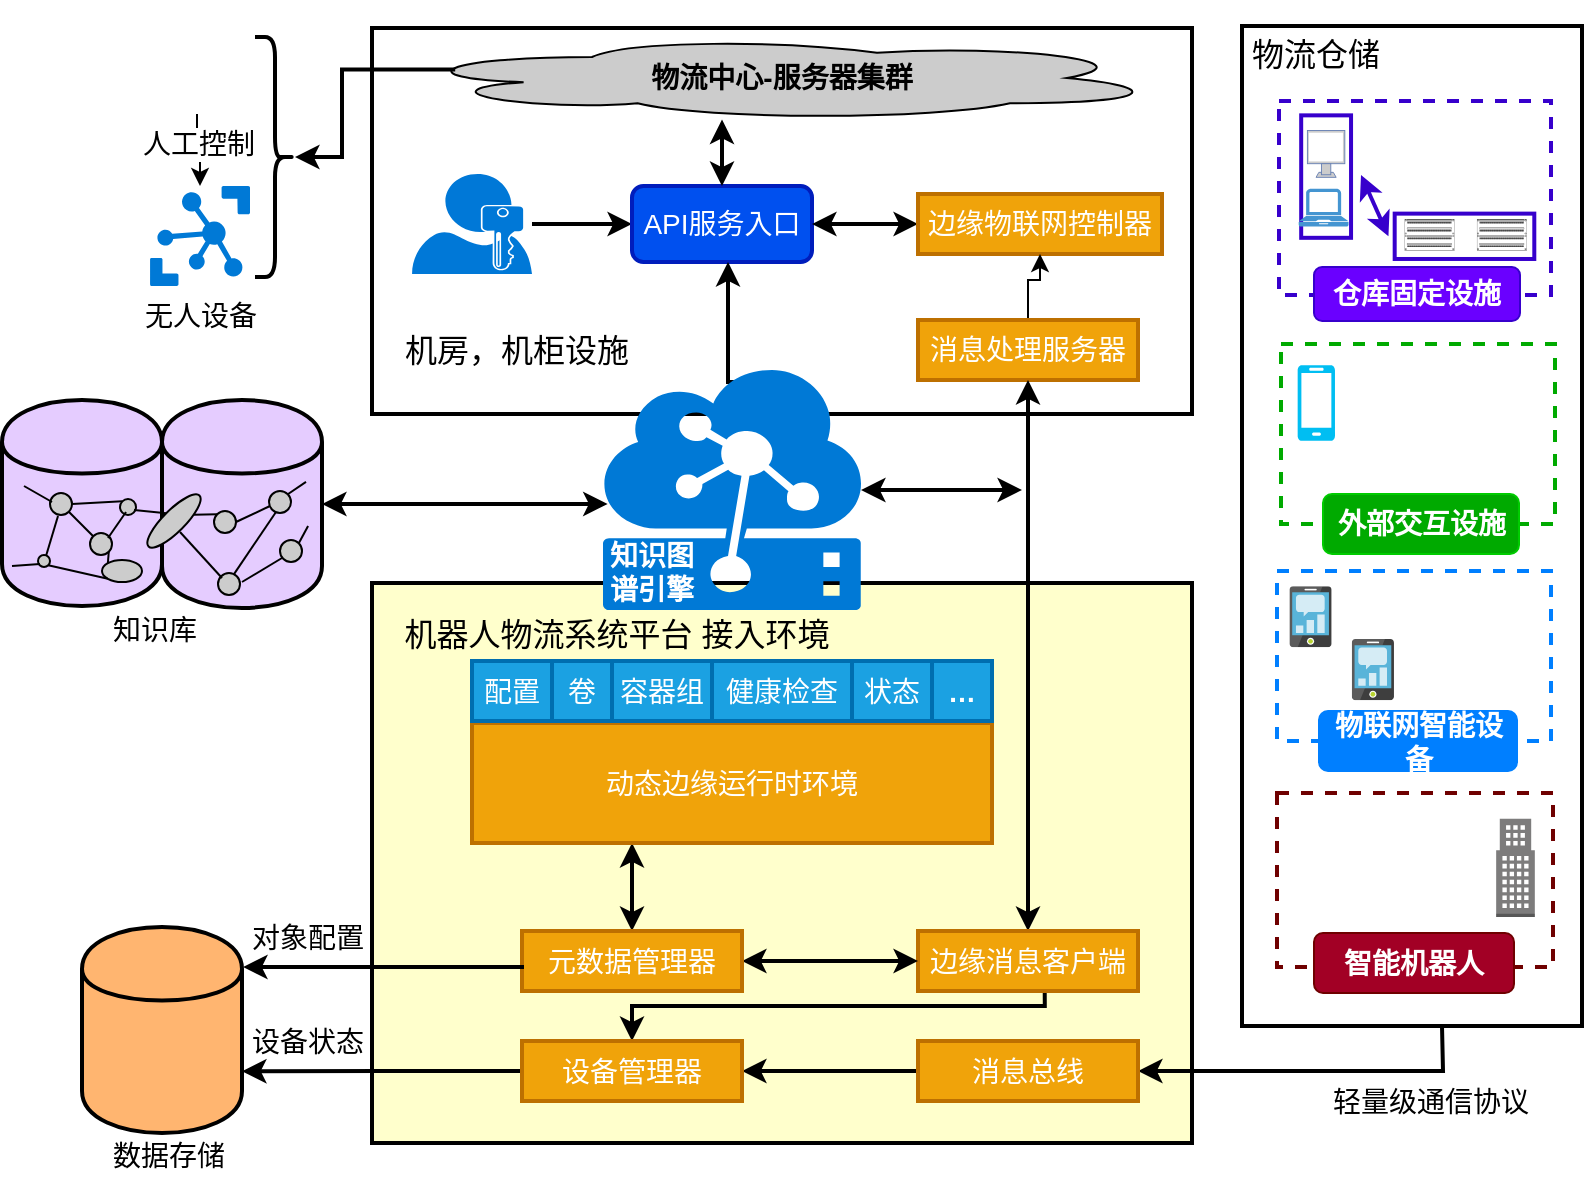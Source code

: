 <mxfile version="12.8.1" type="github" pages="2">
  <diagram id="Lx7UjUvaqmN4qIO5GQPM" name="第 1 页">
    <mxGraphModel dx="1835" dy="1662" grid="1" gridSize="10" guides="1" tooltips="1" connect="1" arrows="1" fold="1" page="1" pageScale="1" pageWidth="827" pageHeight="1169" math="0" shadow="0">
      <root>
        <mxCell id="0" />
        <mxCell id="1" parent="0" />
        <mxCell id="ZrPnzG4gwPI1K-78CBUd-1" value="" style="rounded=0;whiteSpace=wrap;html=1;strokeColor=#000000;strokeWidth=2;" parent="1" vertex="1">
          <mxGeometry x="590" y="-60" width="170" height="500" as="geometry" />
        </mxCell>
        <mxCell id="ZrPnzG4gwPI1K-78CBUd-2" value="" style="rounded=0;whiteSpace=wrap;html=1;strokeColor=#000000;strokeWidth=2;" parent="1" vertex="1">
          <mxGeometry x="155" y="-59" width="410" height="193" as="geometry" />
        </mxCell>
        <mxCell id="ZrPnzG4gwPI1K-78CBUd-3" value="&lt;font style=&quot;font-size: 16px&quot;&gt;机房，机柜设施&lt;/font&gt;" style="rounded=0;whiteSpace=wrap;html=1;fillColor=none;strokeColor=none;" parent="1" vertex="1">
          <mxGeometry x="170" y="82" width="115" height="40" as="geometry" />
        </mxCell>
        <mxCell id="ZrPnzG4gwPI1K-78CBUd-4" style="edgeStyle=orthogonalEdgeStyle;rounded=0;orthogonalLoop=1;jettySize=auto;html=1;entryX=0;entryY=0.5;entryDx=0;entryDy=0;startArrow=none;startFill=0;strokeWidth=2;" parent="1" source="ZrPnzG4gwPI1K-78CBUd-5" target="ZrPnzG4gwPI1K-78CBUd-6" edge="1">
          <mxGeometry relative="1" as="geometry" />
        </mxCell>
        <mxCell id="ZrPnzG4gwPI1K-78CBUd-5" value="" style="shadow=0;dashed=0;html=1;strokeColor=none;labelPosition=center;verticalLabelPosition=bottom;verticalAlign=top;align=center;shape=mxgraph.mscae.enterprise.user_permissions;fillColor=#0078D7;" parent="1" vertex="1">
          <mxGeometry x="175" y="14" width="60" height="50" as="geometry" />
        </mxCell>
        <mxCell id="ZrPnzG4gwPI1K-78CBUd-6" value="&lt;font style=&quot;font-size: 14px&quot;&gt;API服务入口&lt;/font&gt;" style="rounded=1;whiteSpace=wrap;html=1;strokeColor=#001DBC;fillColor=#0050ef;strokeWidth=2;fontColor=#ffffff;" parent="1" vertex="1">
          <mxGeometry x="285" y="20" width="90" height="38" as="geometry" />
        </mxCell>
        <mxCell id="ZrPnzG4gwPI1K-78CBUd-7" style="edgeStyle=orthogonalEdgeStyle;rounded=0;orthogonalLoop=1;jettySize=auto;html=1;entryX=1;entryY=0.5;entryDx=0;entryDy=0;startArrow=classic;startFill=1;strokeWidth=2;" parent="1" source="ZrPnzG4gwPI1K-78CBUd-8" target="ZrPnzG4gwPI1K-78CBUd-6" edge="1">
          <mxGeometry relative="1" as="geometry" />
        </mxCell>
        <mxCell id="ZrPnzG4gwPI1K-78CBUd-8" value="&lt;font style=&quot;font-size: 14px&quot;&gt;边缘物联网控制器&lt;/font&gt;" style="rounded=0;whiteSpace=wrap;html=1;strokeColor=#BD7000;strokeWidth=2;fillColor=#f0a30a;fontColor=#ffffff;" parent="1" vertex="1">
          <mxGeometry x="428" y="24" width="122" height="30" as="geometry" />
        </mxCell>
        <mxCell id="O9YKRlJjM2CuxDKWmABN-1" style="edgeStyle=orthogonalEdgeStyle;rounded=0;orthogonalLoop=1;jettySize=auto;html=1;" edge="1" parent="1" source="ZrPnzG4gwPI1K-78CBUd-10" target="ZrPnzG4gwPI1K-78CBUd-8">
          <mxGeometry relative="1" as="geometry" />
        </mxCell>
        <mxCell id="ZrPnzG4gwPI1K-78CBUd-10" value="&lt;font style=&quot;font-size: 14px&quot;&gt;消息处理服务器&lt;/font&gt;" style="rounded=0;whiteSpace=wrap;html=1;strokeColor=#BD7000;strokeWidth=2;fillColor=#f0a30a;fontColor=#ffffff;" parent="1" vertex="1">
          <mxGeometry x="428" y="87" width="110" height="30" as="geometry" />
        </mxCell>
        <mxCell id="ZrPnzG4gwPI1K-78CBUd-11" value="" style="rounded=0;whiteSpace=wrap;html=1;strokeColor=#000000;strokeWidth=2;fillColor=#FFFFCC;" parent="1" vertex="1">
          <mxGeometry x="155" y="218.5" width="410" height="280" as="geometry" />
        </mxCell>
        <mxCell id="ZrPnzG4gwPI1K-78CBUd-12" value="&lt;font style=&quot;font-size: 16px&quot;&gt;机器人物流系统平台 接入环境&lt;/font&gt;" style="rounded=0;whiteSpace=wrap;html=1;fillColor=none;strokeColor=none;" parent="1" vertex="1">
          <mxGeometry x="155" y="224.5" width="245" height="38" as="geometry" />
        </mxCell>
        <mxCell id="ZrPnzG4gwPI1K-78CBUd-13" style="edgeStyle=orthogonalEdgeStyle;rounded=0;orthogonalLoop=1;jettySize=auto;html=1;entryX=0.5;entryY=0;entryDx=0;entryDy=0;startArrow=classic;startFill=1;strokeWidth=2;" parent="1" source="ZrPnzG4gwPI1K-78CBUd-15" target="ZrPnzG4gwPI1K-78CBUd-26" edge="1">
          <mxGeometry relative="1" as="geometry">
            <Array as="points">
              <mxPoint x="285" y="360" />
              <mxPoint x="285" y="360" />
            </Array>
          </mxGeometry>
        </mxCell>
        <mxCell id="ZrPnzG4gwPI1K-78CBUd-15" value="&lt;font style=&quot;font-size: 14px&quot;&gt;动态边缘运行时环境&lt;/font&gt;" style="rounded=0;whiteSpace=wrap;html=1;strokeColor=#BD7000;strokeWidth=2;fillColor=#f0a30a;fontColor=#ffffff;" parent="1" vertex="1">
          <mxGeometry x="205" y="288.5" width="260" height="60" as="geometry" />
        </mxCell>
        <mxCell id="ZrPnzG4gwPI1K-78CBUd-16" value="&lt;span style=&quot;font-size: 14px&quot;&gt;配置&lt;/span&gt;" style="rounded=0;whiteSpace=wrap;html=1;strokeColor=#006EAF;strokeWidth=2;fillColor=#1ba1e2;fontColor=#ffffff;" parent="1" vertex="1">
          <mxGeometry x="205" y="257.5" width="40" height="30" as="geometry" />
        </mxCell>
        <mxCell id="ZrPnzG4gwPI1K-78CBUd-17" value="&lt;span style=&quot;font-size: 14px&quot;&gt;卷&lt;/span&gt;" style="rounded=0;whiteSpace=wrap;html=1;strokeColor=#006EAF;strokeWidth=2;fillColor=#1ba1e2;fontColor=#ffffff;" parent="1" vertex="1">
          <mxGeometry x="245" y="257.5" width="30" height="30" as="geometry" />
        </mxCell>
        <mxCell id="ZrPnzG4gwPI1K-78CBUd-18" value="&lt;span style=&quot;font-size: 14px&quot;&gt;容器组&lt;/span&gt;" style="rounded=0;whiteSpace=wrap;html=1;strokeColor=#006EAF;strokeWidth=2;fillColor=#1ba1e2;fontColor=#ffffff;" parent="1" vertex="1">
          <mxGeometry x="275" y="257.5" width="50" height="30" as="geometry" />
        </mxCell>
        <mxCell id="ZrPnzG4gwPI1K-78CBUd-19" value="&lt;span style=&quot;font-size: 14px&quot;&gt;健康检查&lt;/span&gt;" style="rounded=0;whiteSpace=wrap;html=1;strokeColor=#006EAF;strokeWidth=2;fillColor=#1ba1e2;fontColor=#ffffff;" parent="1" vertex="1">
          <mxGeometry x="325" y="257.5" width="70" height="30" as="geometry" />
        </mxCell>
        <mxCell id="ZrPnzG4gwPI1K-78CBUd-20" value="&lt;span style=&quot;font-size: 14px&quot;&gt;状态&lt;/span&gt;" style="rounded=0;whiteSpace=wrap;html=1;strokeColor=#006EAF;strokeWidth=2;fillColor=#1ba1e2;fontColor=#ffffff;" parent="1" vertex="1">
          <mxGeometry x="395" y="257.5" width="40" height="30" as="geometry" />
        </mxCell>
        <mxCell id="ZrPnzG4gwPI1K-78CBUd-21" value="&lt;span style=&quot;font-size: 14px&quot;&gt;&lt;b&gt;…&lt;/b&gt;&lt;/span&gt;" style="rounded=0;whiteSpace=wrap;html=1;strokeColor=#006EAF;strokeWidth=2;fillColor=#1ba1e2;fontColor=#ffffff;" parent="1" vertex="1">
          <mxGeometry x="435" y="257.5" width="30" height="30" as="geometry" />
        </mxCell>
        <mxCell id="ZrPnzG4gwPI1K-78CBUd-22" style="edgeStyle=orthogonalEdgeStyle;rounded=0;orthogonalLoop=1;jettySize=auto;html=1;strokeWidth=2;startArrow=classic;startFill=1;" parent="1" source="ZrPnzG4gwPI1K-78CBUd-24" target="ZrPnzG4gwPI1K-78CBUd-10" edge="1">
          <mxGeometry relative="1" as="geometry" />
        </mxCell>
        <mxCell id="ZrPnzG4gwPI1K-78CBUd-23" style="edgeStyle=orthogonalEdgeStyle;rounded=0;orthogonalLoop=1;jettySize=auto;html=1;entryX=0.5;entryY=0;entryDx=0;entryDy=0;startArrow=none;startFill=0;strokeWidth=2;exitX=0.576;exitY=1.017;exitDx=0;exitDy=0;exitPerimeter=0;" parent="1" source="ZrPnzG4gwPI1K-78CBUd-24" target="ZrPnzG4gwPI1K-78CBUd-31" edge="1">
          <mxGeometry relative="1" as="geometry">
            <Array as="points">
              <mxPoint x="491" y="430" />
              <mxPoint x="285" y="430" />
            </Array>
          </mxGeometry>
        </mxCell>
        <mxCell id="ZrPnzG4gwPI1K-78CBUd-24" value="&lt;font style=&quot;font-size: 14px&quot;&gt;边缘消息客户端&lt;/font&gt;" style="rounded=0;whiteSpace=wrap;html=1;strokeColor=#BD7000;strokeWidth=2;fillColor=#f0a30a;fontColor=#ffffff;" parent="1" vertex="1">
          <mxGeometry x="428" y="392.5" width="110" height="30" as="geometry" />
        </mxCell>
        <mxCell id="ZrPnzG4gwPI1K-78CBUd-25" style="edgeStyle=orthogonalEdgeStyle;rounded=0;orthogonalLoop=1;jettySize=auto;html=1;entryX=0;entryY=0.5;entryDx=0;entryDy=0;startArrow=classic;startFill=1;strokeWidth=2;" parent="1" source="ZrPnzG4gwPI1K-78CBUd-26" target="ZrPnzG4gwPI1K-78CBUd-24" edge="1">
          <mxGeometry relative="1" as="geometry" />
        </mxCell>
        <mxCell id="ZrPnzG4gwPI1K-78CBUd-26" value="&lt;font style=&quot;font-size: 14px&quot;&gt;元数据管理器&lt;/font&gt;" style="rounded=0;whiteSpace=wrap;html=1;strokeColor=#BD7000;strokeWidth=2;fillColor=#f0a30a;fontColor=#ffffff;" parent="1" vertex="1">
          <mxGeometry x="230" y="392.5" width="110" height="30" as="geometry" />
        </mxCell>
        <mxCell id="ZrPnzG4gwPI1K-78CBUd-27" style="edgeStyle=orthogonalEdgeStyle;rounded=0;orthogonalLoop=1;jettySize=auto;html=1;startArrow=none;startFill=0;strokeWidth=2;" parent="1" source="ZrPnzG4gwPI1K-78CBUd-29" target="ZrPnzG4gwPI1K-78CBUd-31" edge="1">
          <mxGeometry relative="1" as="geometry" />
        </mxCell>
        <mxCell id="ZrPnzG4gwPI1K-78CBUd-28" style="edgeStyle=orthogonalEdgeStyle;rounded=0;orthogonalLoop=1;jettySize=auto;html=1;endArrow=none;endFill=0;startArrow=classic;startFill=1;strokeWidth=2;" parent="1" source="ZrPnzG4gwPI1K-78CBUd-29" edge="1">
          <mxGeometry relative="1" as="geometry">
            <mxPoint x="690" y="440" as="targetPoint" />
          </mxGeometry>
        </mxCell>
        <mxCell id="ZrPnzG4gwPI1K-78CBUd-29" value="&lt;font style=&quot;font-size: 14px&quot;&gt;消息总线&lt;/font&gt;" style="rounded=0;whiteSpace=wrap;html=1;strokeColor=#BD7000;strokeWidth=2;fillColor=#f0a30a;fontColor=#ffffff;" parent="1" vertex="1">
          <mxGeometry x="428" y="447.5" width="110" height="30" as="geometry" />
        </mxCell>
        <mxCell id="ZrPnzG4gwPI1K-78CBUd-30" style="edgeStyle=orthogonalEdgeStyle;rounded=0;orthogonalLoop=1;jettySize=auto;html=1;entryX=1;entryY=0.7;entryDx=0;entryDy=0;startArrow=none;startFill=0;strokeWidth=2;" parent="1" source="ZrPnzG4gwPI1K-78CBUd-31" target="ZrPnzG4gwPI1K-78CBUd-108" edge="1">
          <mxGeometry relative="1" as="geometry" />
        </mxCell>
        <mxCell id="ZrPnzG4gwPI1K-78CBUd-31" value="&lt;font style=&quot;font-size: 14px&quot;&gt;设备管理器&lt;/font&gt;" style="rounded=0;whiteSpace=wrap;html=1;strokeColor=#BD7000;strokeWidth=2;fillColor=#f0a30a;fontColor=#ffffff;" parent="1" vertex="1">
          <mxGeometry x="230" y="447.5" width="110" height="30" as="geometry" />
        </mxCell>
        <mxCell id="ZrPnzG4gwPI1K-78CBUd-32" value="" style="group" parent="1" vertex="1" connectable="0">
          <mxGeometry x="607.5" y="323.5" width="153.5" height="140.5" as="geometry" />
        </mxCell>
        <mxCell id="ZrPnzG4gwPI1K-78CBUd-33" value="" style="rounded=0;whiteSpace=wrap;html=1;strokeWidth=2;dashed=1;strokeColor=#6F0000;fillColor=#FFFFFF;fontColor=#ffffff;" parent="ZrPnzG4gwPI1K-78CBUd-32" vertex="1">
          <mxGeometry width="138" height="87" as="geometry" />
        </mxCell>
        <mxCell id="ZrPnzG4gwPI1K-78CBUd-38" value="" style="outlineConnect=0;dashed=0;verticalLabelPosition=bottom;verticalAlign=top;align=center;html=1;shape=mxgraph.aws3.office_building;fillColor=#7D7C7C;gradientColor=none;strokeColor=#CCCC00;strokeWidth=2;" parent="ZrPnzG4gwPI1K-78CBUd-32" vertex="1">
          <mxGeometry x="109.587" y="12.904" width="19.323" height="49.135" as="geometry" />
        </mxCell>
        <mxCell id="ZrPnzG4gwPI1K-78CBUd-39" value="&lt;span style=&quot;font-size: 14px&quot;&gt;&lt;b&gt;智能机器人&lt;/b&gt;&lt;/span&gt;" style="rounded=1;whiteSpace=wrap;html=1;strokeColor=#6F0000;fillColor=#a20025;fontColor=#ffffff;" parent="ZrPnzG4gwPI1K-78CBUd-32" vertex="1">
          <mxGeometry x="18.5" y="70" width="100" height="30" as="geometry" />
        </mxCell>
        <mxCell id="ZrPnzG4gwPI1K-78CBUd-243" value="" style="shape=image;html=1;verticalAlign=top;verticalLabelPosition=bottom;labelBackgroundColor=#ffffff;imageAspect=0;aspect=fixed;image=https://cdn0.iconfinder.com/data/icons/star-wars/512/r2d2-128.png" parent="ZrPnzG4gwPI1K-78CBUd-32" vertex="1">
          <mxGeometry x="8.62" y="10" width="28.54" height="28.54" as="geometry" />
        </mxCell>
        <mxCell id="ZrPnzG4gwPI1K-78CBUd-245" value="" style="shape=image;html=1;verticalAlign=top;verticalLabelPosition=bottom;labelBackgroundColor=#ffffff;imageAspect=0;aspect=fixed;image=https://cdn0.iconfinder.com/data/icons/free-e-commerce-linear/1024/atm-machine-128.png" parent="ZrPnzG4gwPI1K-78CBUd-32" vertex="1">
          <mxGeometry x="12.89" y="42.04" width="20" height="20" as="geometry" />
        </mxCell>
        <mxCell id="ZrPnzG4gwPI1K-78CBUd-246" value="" style="shape=image;html=1;verticalAlign=top;verticalLabelPosition=bottom;labelBackgroundColor=#ffffff;imageAspect=0;aspect=fixed;image=https://cdn0.iconfinder.com/data/icons/star-wars/512/r2d2-128.png" parent="ZrPnzG4gwPI1K-78CBUd-32" vertex="1">
          <mxGeometry x="42.5" y="10" width="28.54" height="28.54" as="geometry" />
        </mxCell>
        <mxCell id="ZrPnzG4gwPI1K-78CBUd-247" value="" style="shape=image;html=1;verticalAlign=top;verticalLabelPosition=bottom;labelBackgroundColor=#ffffff;imageAspect=0;aspect=fixed;image=https://cdn0.iconfinder.com/data/icons/star-wars/512/r2d2-128.png" parent="ZrPnzG4gwPI1K-78CBUd-32" vertex="1">
          <mxGeometry x="78.05" y="10" width="28.54" height="28.54" as="geometry" />
        </mxCell>
        <mxCell id="ZrPnzG4gwPI1K-78CBUd-248" value="" style="shape=image;html=1;verticalAlign=top;verticalLabelPosition=bottom;labelBackgroundColor=#ffffff;imageAspect=0;aspect=fixed;image=https://cdn0.iconfinder.com/data/icons/free-e-commerce-linear/1024/atm-machine-128.png" parent="ZrPnzG4gwPI1K-78CBUd-32" vertex="1">
          <mxGeometry x="46.77" y="42.04" width="20" height="20" as="geometry" />
        </mxCell>
        <mxCell id="ZrPnzG4gwPI1K-78CBUd-249" value="" style="shape=image;html=1;verticalAlign=top;verticalLabelPosition=bottom;labelBackgroundColor=#ffffff;imageAspect=0;aspect=fixed;image=https://cdn0.iconfinder.com/data/icons/free-e-commerce-linear/1024/atm-machine-128.png" parent="ZrPnzG4gwPI1K-78CBUd-32" vertex="1">
          <mxGeometry x="82.32" y="42.04" width="20" height="20" as="geometry" />
        </mxCell>
        <mxCell id="ZrPnzG4gwPI1K-78CBUd-40" value="" style="group" parent="1" vertex="1" connectable="0">
          <mxGeometry x="609.5" y="99" width="137" height="105" as="geometry" />
        </mxCell>
        <mxCell id="ZrPnzG4gwPI1K-78CBUd-41" value="" style="rounded=0;whiteSpace=wrap;html=1;strokeWidth=2;dashed=1;strokeColor=#00AA00;" parent="ZrPnzG4gwPI1K-78CBUd-40" vertex="1">
          <mxGeometry width="137" height="90" as="geometry" />
        </mxCell>
        <mxCell id="ZrPnzG4gwPI1K-78CBUd-42" value="" style="shape=image;html=1;verticalAlign=top;verticalLabelPosition=bottom;labelBackgroundColor=#ffffff;imageAspect=0;aspect=fixed;image=https://cdn3.iconfinder.com/data/icons/security-flat-2-1/512/home__house__key_-128.png;dashed=1;strokeColor=#00AA00;strokeWidth=2;fillColor=#00AA00;" parent="ZrPnzG4gwPI1K-78CBUd-40" vertex="1">
          <mxGeometry x="75.915" y="25.325" width="23.229" height="23.229" as="geometry" />
        </mxCell>
        <mxCell id="ZrPnzG4gwPI1K-78CBUd-43" value="" style="shape=image;html=1;verticalAlign=top;verticalLabelPosition=bottom;labelBackgroundColor=#ffffff;imageAspect=0;aspect=fixed;image=https://cdn3.iconfinder.com/data/icons/security-flat-2-1/512/home__house__key_-128.png;dashed=1;strokeColor=#00AA00;strokeWidth=2;fillColor=#00AA00;" parent="ZrPnzG4gwPI1K-78CBUd-40" vertex="1">
          <mxGeometry x="106.457" y="7.939" width="23.229" height="23.229" as="geometry" />
        </mxCell>
        <mxCell id="ZrPnzG4gwPI1K-78CBUd-44" value="" style="shape=image;html=1;verticalAlign=top;verticalLabelPosition=bottom;labelBackgroundColor=#ffffff;imageAspect=0;aspect=fixed;image=https://cdn3.iconfinder.com/data/icons/security-flat-2-1/512/home__house__key_-128.png;dashed=1;strokeColor=#00AA00;strokeWidth=2;fillColor=#00AA00;" parent="ZrPnzG4gwPI1K-78CBUd-40" vertex="1">
          <mxGeometry x="106.457" y="45.357" width="23.229" height="23.229" as="geometry" />
        </mxCell>
        <mxCell id="ZrPnzG4gwPI1K-78CBUd-45" value="" style="shape=image;html=1;verticalAlign=top;verticalLabelPosition=bottom;labelBackgroundColor=#ffffff;imageAspect=0;aspect=fixed;image=https://cdn0.iconfinder.com/data/icons/internet-line/512/Internet_Line-18-128.png;dashed=1;strokeColor=#007FFF;strokeWidth=2;fillColor=#007FFF;" parent="ZrPnzG4gwPI1K-78CBUd-40" vertex="1">
          <mxGeometry x="42.256" y="3.782" width="33.01" height="33.01" as="geometry" />
        </mxCell>
        <mxCell id="ZrPnzG4gwPI1K-78CBUd-46" value="" style="verticalLabelPosition=bottom;html=1;verticalAlign=top;align=center;strokeColor=none;fillColor=#00BEF2;shape=mxgraph.azure.mobile;dashed=1;" parent="ZrPnzG4gwPI1K-78CBUd-40" vertex="1">
          <mxGeometry x="8.285" y="10.585" width="18.7" height="37.796" as="geometry" />
        </mxCell>
        <mxCell id="ZrPnzG4gwPI1K-78CBUd-47" value="" style="shape=image;html=1;verticalAlign=top;verticalLabelPosition=bottom;labelBackgroundColor=#ffffff;imageAspect=0;aspect=fixed;image=https://cdn1.iconfinder.com/data/icons/amenities-outline-ii/48/_computer-128.png;dashed=1;strokeColor=#00AA00;strokeWidth=2;fillColor=#00AA00;" parent="ZrPnzG4gwPI1K-78CBUd-40" vertex="1">
          <mxGeometry x="36.957" y="44.601" width="28.731" height="28.731" as="geometry" />
        </mxCell>
        <mxCell id="ZrPnzG4gwPI1K-78CBUd-48" value="&lt;font style=&quot;font-size: 14px&quot; color=&quot;#ffffff&quot;&gt;&lt;b&gt;外部交互设施&lt;/b&gt;&lt;/font&gt;" style="rounded=1;whiteSpace=wrap;html=1;strokeColor=#00CC00;fillColor=#00AA00;" parent="ZrPnzG4gwPI1K-78CBUd-40" vertex="1">
          <mxGeometry x="21" y="75" width="98" height="30" as="geometry" />
        </mxCell>
        <mxCell id="ZrPnzG4gwPI1K-78CBUd-49" value="" style="group" parent="1" vertex="1" connectable="0">
          <mxGeometry x="607.5" y="212.5" width="137.953" height="100" as="geometry" />
        </mxCell>
        <mxCell id="ZrPnzG4gwPI1K-78CBUd-50" value="" style="rounded=0;whiteSpace=wrap;html=1;strokeWidth=2;dashed=1;strokeColor=#007FFF;" parent="ZrPnzG4gwPI1K-78CBUd-49" vertex="1">
          <mxGeometry width="137" height="85" as="geometry" />
        </mxCell>
        <mxCell id="ZrPnzG4gwPI1K-78CBUd-51" value="" style="aspect=fixed;html=1;perimeter=none;align=center;shadow=0;dashed=0;image;fontSize=12;image=img/lib/mscae/Mobile_Engagement.svg;" parent="ZrPnzG4gwPI1K-78CBUd-49" vertex="1">
          <mxGeometry x="37.399" y="34.02" width="21.089" height="30.564" as="geometry" />
        </mxCell>
        <mxCell id="ZrPnzG4gwPI1K-78CBUd-52" value="" style="aspect=fixed;html=1;perimeter=none;align=center;shadow=0;dashed=0;image;fontSize=12;image=img/lib/mscae/Mobile_Engagement.svg;" parent="ZrPnzG4gwPI1K-78CBUd-49" vertex="1">
          <mxGeometry x="6.233" y="7.563" width="21.089" height="30.564" as="geometry" />
        </mxCell>
        <mxCell id="ZrPnzG4gwPI1K-78CBUd-53" value="" style="shape=image;html=1;verticalAlign=top;verticalLabelPosition=bottom;labelBackgroundColor=#ffffff;imageAspect=0;aspect=fixed;image=https://cdn0.iconfinder.com/data/icons/internet-line/512/Internet_Line-18-128.png;dashed=1;strokeColor=#007FFF;strokeWidth=2;fillColor=#007FFF;" parent="ZrPnzG4gwPI1K-78CBUd-49" vertex="1">
          <mxGeometry x="59.215" y="6.051" width="33.01" height="33.01" as="geometry" />
        </mxCell>
        <mxCell id="ZrPnzG4gwPI1K-78CBUd-54" value="" style="shape=image;html=1;verticalAlign=top;verticalLabelPosition=bottom;labelBackgroundColor=#ffffff;imageAspect=0;aspect=fixed;image=https://cdn4.iconfinder.com/data/icons/business-finance-vol-12-2/512/17-128.png;dashed=1;strokeColor=#007FFF;strokeWidth=2;fillColor=#007FFF;" parent="ZrPnzG4gwPI1K-78CBUd-49" vertex="1">
          <mxGeometry x="84.771" y="7.563" width="53.182" height="53.182" as="geometry" />
        </mxCell>
        <mxCell id="ZrPnzG4gwPI1K-78CBUd-55" value="" style="shape=image;html=1;verticalAlign=top;verticalLabelPosition=bottom;labelBackgroundColor=#ffffff;imageAspect=0;aspect=fixed;image=https://cdn0.iconfinder.com/data/icons/social-media-2183/512/social__media__social_media__wifi_-128.png;dashed=1;strokeColor=#007FFF;strokeWidth=2;fillColor=#007FFF;rotation=45;" parent="ZrPnzG4gwPI1K-78CBUd-49" vertex="1">
          <mxGeometry x="59.215" y="39.847" width="14.06" height="14.06" as="geometry" />
        </mxCell>
        <mxCell id="ZrPnzG4gwPI1K-78CBUd-56" value="" style="shape=image;html=1;verticalAlign=top;verticalLabelPosition=bottom;labelBackgroundColor=#ffffff;imageAspect=0;aspect=fixed;image=https://cdn0.iconfinder.com/data/icons/social-media-2183/512/social__media__social_media__wifi_-128.png;dashed=1;strokeColor=#007FFF;strokeWidth=2;fillColor=#007FFF;rotation=45;imageBackground=none;" parent="ZrPnzG4gwPI1K-78CBUd-49" vertex="1">
          <mxGeometry x="28.984" y="8.366" width="14.06" height="14.06" as="geometry" />
        </mxCell>
        <mxCell id="ZrPnzG4gwPI1K-78CBUd-57" value="&lt;font color=&quot;#ffffff&quot;&gt;&lt;span style=&quot;font-size: 14px&quot;&gt;&lt;b&gt;物联网智能设备&lt;/b&gt;&lt;/span&gt;&lt;/font&gt;" style="rounded=1;whiteSpace=wrap;html=1;strokeColor=#007FFF;fillColor=#007FFF;" parent="ZrPnzG4gwPI1K-78CBUd-49" vertex="1">
          <mxGeometry x="21" y="70" width="99" height="30" as="geometry" />
        </mxCell>
        <mxCell id="ZrPnzG4gwPI1K-78CBUd-58" value="" style="group" parent="1" vertex="1" connectable="0">
          <mxGeometry x="608.5" y="-22.5" width="136" height="110" as="geometry" />
        </mxCell>
        <mxCell id="ZrPnzG4gwPI1K-78CBUd-59" value="" style="rounded=0;whiteSpace=wrap;html=1;strokeWidth=2;dashed=1;strokeColor=#3700CC;fillColor=#FFFFFF;fontColor=#ffffff;" parent="ZrPnzG4gwPI1K-78CBUd-58" vertex="1">
          <mxGeometry width="136" height="97" as="geometry" />
        </mxCell>
        <mxCell id="ZrPnzG4gwPI1K-78CBUd-60" value="" style="shape=image;html=1;verticalAlign=top;verticalLabelPosition=bottom;labelBackgroundColor=#ffffff;imageAspect=0;aspect=fixed;image=https://cdn2.iconfinder.com/data/icons/maki/100/commerical-building-128.png;dashed=1;strokeColor=#CCCC00;strokeWidth=2;fillColor=#FFFFFF;" parent="ZrPnzG4gwPI1K-78CBUd-58" vertex="1">
          <mxGeometry x="50.047" y="4" width="48.292" height="48.292" as="geometry" />
        </mxCell>
        <mxCell id="ZrPnzG4gwPI1K-78CBUd-61" value="" style="shape=image;html=1;verticalAlign=top;verticalLabelPosition=bottom;labelBackgroundColor=#ffffff;imageAspect=0;aspect=fixed;image=https://cdn2.iconfinder.com/data/icons/maki/100/commerical-building-128.png;dashed=1;strokeColor=#CCCC00;strokeWidth=2;fillColor=#FFFFFF;" parent="ZrPnzG4gwPI1K-78CBUd-58" vertex="1">
          <mxGeometry x="86.511" y="4" width="48.292" height="48.292" as="geometry" />
        </mxCell>
        <mxCell id="ZrPnzG4gwPI1K-78CBUd-62" value="" style="rounded=0;whiteSpace=wrap;html=1;strokeWidth=2;strokeColor=#3700CC;fillColor=#FFFFFF;fontColor=#ffffff;" parent="ZrPnzG4gwPI1K-78CBUd-58" vertex="1">
          <mxGeometry x="57.839" y="56.316" width="69.812" height="22.677" as="geometry" />
        </mxCell>
        <mxCell id="ZrPnzG4gwPI1K-78CBUd-63" value="" style="rounded=0;whiteSpace=wrap;html=1;strokeWidth=2;strokeColor=#3700CC;fillColor=#FFFFFF;fontColor=#ffffff;" parent="ZrPnzG4gwPI1K-78CBUd-58" vertex="1">
          <mxGeometry x="11.09" y="7.181" width="24.933" height="61.229" as="geometry" />
        </mxCell>
        <mxCell id="ZrPnzG4gwPI1K-78CBUd-64" value="" style="strokeColor=#666666;html=1;labelPosition=right;align=left;spacingLeft=15;shadow=0;dashed=0;fillColor=#ffffff;outlineConnect=0;shape=mxgraph.rack.general.cat5e_rack_mount_patch_panel_96_ports;" parent="ZrPnzG4gwPI1K-78CBUd-58" vertex="1">
          <mxGeometry x="62.825" y="58.961" width="24.933" height="15.874" as="geometry" />
        </mxCell>
        <mxCell id="ZrPnzG4gwPI1K-78CBUd-65" value="" style="strokeColor=#666666;html=1;labelPosition=right;align=left;spacingLeft=15;shadow=0;dashed=0;fillColor=#ffffff;outlineConnect=0;shape=mxgraph.rack.general.cat5e_rack_mount_patch_panel_96_ports;" parent="ZrPnzG4gwPI1K-78CBUd-58" vertex="1">
          <mxGeometry x="98.978" y="58.961" width="24.933" height="15.874" as="geometry" />
        </mxCell>
        <mxCell id="ZrPnzG4gwPI1K-78CBUd-66" value="" style="fontColor=#0066CC;verticalAlign=top;verticalLabelPosition=bottom;labelPosition=center;align=center;html=1;outlineConnect=0;fillColor=#CCCCCC;strokeColor=#6881B3;gradientColor=none;gradientDirection=north;strokeWidth=2;shape=mxgraph.networks.monitor;" parent="ZrPnzG4gwPI1K-78CBUd-58" vertex="1">
          <mxGeometry x="14.206" y="14.74" width="18.7" height="23.433" as="geometry" />
        </mxCell>
        <mxCell id="ZrPnzG4gwPI1K-78CBUd-67" value="" style="shadow=0;dashed=0;html=1;strokeColor=none;fillColor=#4495D1;labelPosition=center;verticalLabelPosition=bottom;verticalAlign=top;align=center;outlineConnect=0;shape=mxgraph.veeam.laptop;" parent="ZrPnzG4gwPI1K-78CBUd-58" vertex="1">
          <mxGeometry x="9.843" y="43.843" width="24.933" height="18.898" as="geometry" />
        </mxCell>
        <mxCell id="ZrPnzG4gwPI1K-78CBUd-68" value="" style="endArrow=classic;startArrow=classic;html=1;exitX=0.303;exitY=0.343;exitDx=0;exitDy=0;exitPerimeter=0;strokeWidth=2;fillColor=#6a00ff;strokeColor=#3700CC;" parent="ZrPnzG4gwPI1K-78CBUd-58" edge="1">
          <mxGeometry width="50" height="50" relative="1" as="geometry">
            <mxPoint x="41" y="37" as="sourcePoint" />
            <mxPoint x="54.722" y="67.654" as="targetPoint" />
          </mxGeometry>
        </mxCell>
        <mxCell id="ZrPnzG4gwPI1K-78CBUd-69" value="&lt;font style=&quot;font-size: 14px&quot;&gt;&lt;b&gt;仓库固定设施&lt;/b&gt;&lt;/font&gt;" style="rounded=1;whiteSpace=wrap;html=1;strokeColor=#3700CC;fillColor=#6a00ff;fontColor=#ffffff;" parent="ZrPnzG4gwPI1K-78CBUd-58" vertex="1">
          <mxGeometry x="17.5" y="83" width="103" height="27" as="geometry" />
        </mxCell>
        <mxCell id="ZrPnzG4gwPI1K-78CBUd-70" value="&lt;span style=&quot;font-size: 16px&quot;&gt;物流仓储&lt;/span&gt;" style="rounded=0;whiteSpace=wrap;html=1;fillColor=none;strokeColor=none;" parent="1" vertex="1">
          <mxGeometry x="586.5" y="-65.5" width="80" height="38" as="geometry" />
        </mxCell>
        <mxCell id="ZrPnzG4gwPI1K-78CBUd-71" value="&lt;font style=&quot;font-size: 14px&quot;&gt;轻量级通信协议&lt;/font&gt;" style="rounded=0;whiteSpace=wrap;html=1;fillColor=none;strokeColor=none;" parent="1" vertex="1">
          <mxGeometry x="633" y="459" width="103" height="38" as="geometry" />
        </mxCell>
        <mxCell id="ZrPnzG4gwPI1K-78CBUd-72" style="edgeStyle=orthogonalEdgeStyle;rounded=0;orthogonalLoop=1;jettySize=auto;html=1;startArrow=classic;startFill=1;strokeWidth=2;" parent="1" source="ZrPnzG4gwPI1K-78CBUd-74" edge="1">
          <mxGeometry relative="1" as="geometry">
            <mxPoint x="480" y="172" as="targetPoint" />
          </mxGeometry>
        </mxCell>
        <mxCell id="ZrPnzG4gwPI1K-78CBUd-73" style="edgeStyle=orthogonalEdgeStyle;rounded=0;orthogonalLoop=1;jettySize=auto;html=1;exitX=0.5;exitY=0.05;exitDx=0;exitDy=0;exitPerimeter=0;entryX=0.5;entryY=1;entryDx=0;entryDy=0;startArrow=none;startFill=0;strokeWidth=2;" parent="1" edge="1">
          <mxGeometry relative="1" as="geometry">
            <mxPoint x="340" y="118" as="sourcePoint" />
            <mxPoint x="333" y="58" as="targetPoint" />
            <Array as="points">
              <mxPoint x="333" y="118" />
            </Array>
          </mxGeometry>
        </mxCell>
        <mxCell id="ZrPnzG4gwPI1K-78CBUd-74" value="" style="shadow=0;dashed=0;html=1;strokeColor=none;labelPosition=center;verticalLabelPosition=bottom;verticalAlign=top;align=center;shape=mxgraph.mscae.cloud.iot_edge;fillColor=#0079D6;" parent="1" vertex="1">
          <mxGeometry x="270.5" y="112" width="129" height="120" as="geometry" />
        </mxCell>
        <mxCell id="ZrPnzG4gwPI1K-78CBUd-75" value="&lt;font style=&quot;font-size: 14px&quot; color=&quot;#ffffff&quot;&gt;&lt;b&gt;知识图&lt;br&gt;谱引擎&lt;/b&gt;&lt;/font&gt;" style="rounded=0;whiteSpace=wrap;html=1;fillColor=none;strokeColor=none;" parent="1" vertex="1">
          <mxGeometry x="271" y="194" width="48" height="38" as="geometry" />
        </mxCell>
        <mxCell id="ZrPnzG4gwPI1K-78CBUd-76" value="" style="shape=cylinder;whiteSpace=wrap;html=1;boundedLbl=1;backgroundOutline=1;strokeColor=#000000;strokeWidth=2;fillColor=#E5CCFF;" parent="1" vertex="1">
          <mxGeometry x="-30" y="127" width="80" height="103" as="geometry" />
        </mxCell>
        <mxCell id="ZrPnzG4gwPI1K-78CBUd-77" style="edgeStyle=orthogonalEdgeStyle;rounded=0;orthogonalLoop=1;jettySize=auto;html=1;exitX=1;exitY=0.5;exitDx=0;exitDy=0;entryX=0.018;entryY=0.558;entryDx=0;entryDy=0;entryPerimeter=0;startArrow=classic;startFill=1;strokeWidth=2;" parent="1" source="ZrPnzG4gwPI1K-78CBUd-78" target="ZrPnzG4gwPI1K-78CBUd-74" edge="1">
          <mxGeometry relative="1" as="geometry" />
        </mxCell>
        <mxCell id="ZrPnzG4gwPI1K-78CBUd-78" value="" style="shape=cylinder;whiteSpace=wrap;html=1;boundedLbl=1;backgroundOutline=1;strokeColor=#000000;strokeWidth=2;fillColor=#E5CCFF;" parent="1" vertex="1">
          <mxGeometry x="50" y="127" width="80" height="104" as="geometry" />
        </mxCell>
        <mxCell id="ZrPnzG4gwPI1K-78CBUd-79" value="&lt;span style=&quot;font-size: 14px&quot;&gt;知识库&lt;/span&gt;" style="rounded=0;whiteSpace=wrap;html=1;fillColor=none;strokeColor=none;" parent="1" vertex="1">
          <mxGeometry x="1" y="222.5" width="91" height="38" as="geometry" />
        </mxCell>
        <mxCell id="ZrPnzG4gwPI1K-78CBUd-80" value="" style="ellipse;whiteSpace=wrap;html=1;aspect=fixed;strokeColor=#000000;strokeWidth=1;fillColor=#CCCCCC;" parent="1" vertex="1">
          <mxGeometry x="-6" y="173.5" width="11" height="11" as="geometry" />
        </mxCell>
        <mxCell id="ZrPnzG4gwPI1K-78CBUd-81" value="" style="ellipse;whiteSpace=wrap;html=1;aspect=fixed;strokeColor=#000000;strokeWidth=1;fillColor=#CCCCCC;" parent="1" vertex="1">
          <mxGeometry x="-12" y="204.5" width="6" height="6" as="geometry" />
        </mxCell>
        <mxCell id="ZrPnzG4gwPI1K-78CBUd-82" value="" style="ellipse;whiteSpace=wrap;html=1;strokeColor=#000000;strokeWidth=1;fillColor=#CCCCCC;" parent="1" vertex="1">
          <mxGeometry x="20" y="207" width="20" height="11" as="geometry" />
        </mxCell>
        <mxCell id="ZrPnzG4gwPI1K-78CBUd-83" value="" style="ellipse;whiteSpace=wrap;html=1;aspect=fixed;strokeColor=#000000;strokeWidth=1;fillColor=#CCCCCC;" parent="1" vertex="1">
          <mxGeometry x="29" y="176.5" width="8" height="8" as="geometry" />
        </mxCell>
        <mxCell id="ZrPnzG4gwPI1K-78CBUd-84" value="" style="ellipse;whiteSpace=wrap;html=1;strokeColor=#000000;strokeWidth=1;fillColor=#CCCCCC;rotation=-45;" parent="1" vertex="1">
          <mxGeometry x="38" y="182" width="36" height="11" as="geometry" />
        </mxCell>
        <mxCell id="ZrPnzG4gwPI1K-78CBUd-85" value="" style="ellipse;whiteSpace=wrap;html=1;aspect=fixed;strokeColor=#000000;strokeWidth=1;fillColor=#CCCCCC;" parent="1" vertex="1">
          <mxGeometry x="78" y="213.5" width="11" height="11" as="geometry" />
        </mxCell>
        <mxCell id="ZrPnzG4gwPI1K-78CBUd-86" value="" style="ellipse;whiteSpace=wrap;html=1;aspect=fixed;strokeColor=#000000;strokeWidth=1;fillColor=#CCCCCC;" parent="1" vertex="1">
          <mxGeometry x="14" y="193.5" width="11" height="11" as="geometry" />
        </mxCell>
        <mxCell id="ZrPnzG4gwPI1K-78CBUd-87" value="" style="ellipse;whiteSpace=wrap;html=1;aspect=fixed;strokeColor=#000000;strokeWidth=1;fillColor=#CCCCCC;" parent="1" vertex="1">
          <mxGeometry x="109" y="197" width="11" height="11" as="geometry" />
        </mxCell>
        <mxCell id="ZrPnzG4gwPI1K-78CBUd-88" value="" style="ellipse;whiteSpace=wrap;html=1;aspect=fixed;strokeColor=#000000;strokeWidth=1;fillColor=#CCCCCC;" parent="1" vertex="1">
          <mxGeometry x="76" y="182.5" width="11" height="11" as="geometry" />
        </mxCell>
        <mxCell id="ZrPnzG4gwPI1K-78CBUd-89" value="" style="ellipse;whiteSpace=wrap;html=1;aspect=fixed;strokeColor=#000000;strokeWidth=1;fillColor=#CCCCCC;" parent="1" vertex="1">
          <mxGeometry x="103.5" y="172.5" width="11" height="11" as="geometry" />
        </mxCell>
        <mxCell id="ZrPnzG4gwPI1K-78CBUd-90" value="" style="endArrow=none;html=1;strokeWidth=1;entryX=0.333;entryY=0.75;entryDx=0;entryDy=0;entryPerimeter=0;exitX=0.075;exitY=0.806;exitDx=0;exitDy=0;exitPerimeter=0;" parent="1" edge="1">
          <mxGeometry width="50" height="50" relative="1" as="geometry">
            <mxPoint x="-25" y="210" as="sourcePoint" />
            <mxPoint x="-11" y="209" as="targetPoint" />
          </mxGeometry>
        </mxCell>
        <mxCell id="ZrPnzG4gwPI1K-78CBUd-91" value="" style="endArrow=none;html=1;strokeWidth=1;entryX=0;entryY=1;entryDx=0;entryDy=0;exitX=1;exitY=1;exitDx=0;exitDy=0;" parent="1" source="ZrPnzG4gwPI1K-78CBUd-81" target="ZrPnzG4gwPI1K-78CBUd-82" edge="1">
          <mxGeometry width="50" height="50" relative="1" as="geometry">
            <mxPoint x="-14" y="220" as="sourcePoint" />
            <mxPoint y="219" as="targetPoint" />
          </mxGeometry>
        </mxCell>
        <mxCell id="ZrPnzG4gwPI1K-78CBUd-92" value="" style="endArrow=none;html=1;strokeWidth=1;entryX=1;entryY=0.5;entryDx=0;entryDy=0;exitX=0.375;exitY=0.592;exitDx=0;exitDy=0;exitPerimeter=0;" parent="1" edge="1">
          <mxGeometry width="50" height="50" relative="1" as="geometry">
            <mxPoint x="-2" y="185" as="sourcePoint" />
            <mxPoint x="-8" y="205" as="targetPoint" />
          </mxGeometry>
        </mxCell>
        <mxCell id="ZrPnzG4gwPI1K-78CBUd-93" value="" style="endArrow=none;html=1;strokeWidth=1;entryX=0;entryY=0;entryDx=0;entryDy=0;exitX=1;exitY=1;exitDx=0;exitDy=0;" parent="1" source="ZrPnzG4gwPI1K-78CBUd-86" target="ZrPnzG4gwPI1K-78CBUd-82" edge="1">
          <mxGeometry width="50" height="50" relative="1" as="geometry">
            <mxPoint x="8" y="195" as="sourcePoint" />
            <mxPoint x="2" y="215" as="targetPoint" />
          </mxGeometry>
        </mxCell>
        <mxCell id="ZrPnzG4gwPI1K-78CBUd-94" value="" style="endArrow=none;html=1;strokeWidth=1;entryX=1;entryY=0.5;entryDx=0;entryDy=0;exitX=0;exitY=0;exitDx=0;exitDy=0;" parent="1" source="ZrPnzG4gwPI1K-78CBUd-83" target="ZrPnzG4gwPI1K-78CBUd-80" edge="1">
          <mxGeometry width="50" height="50" relative="1" as="geometry">
            <mxPoint x="8" y="195" as="sourcePoint" />
            <mxPoint x="2" y="215" as="targetPoint" />
          </mxGeometry>
        </mxCell>
        <mxCell id="ZrPnzG4gwPI1K-78CBUd-95" value="" style="endArrow=none;html=1;strokeWidth=1;exitX=0.625;exitY=1.188;exitDx=0;exitDy=0;exitPerimeter=0;" parent="1" edge="1">
          <mxGeometry width="50" height="50" relative="1" as="geometry">
            <mxPoint x="32" y="183" as="sourcePoint" />
            <mxPoint x="23" y="196" as="targetPoint" />
          </mxGeometry>
        </mxCell>
        <mxCell id="ZrPnzG4gwPI1K-78CBUd-96" value="" style="endArrow=none;html=1;strokeWidth=1;entryX=1;entryY=1;entryDx=0;entryDy=0;exitX=0;exitY=0;exitDx=0;exitDy=0;" parent="1" source="ZrPnzG4gwPI1K-78CBUd-86" target="ZrPnzG4gwPI1K-78CBUd-80" edge="1">
          <mxGeometry width="50" height="50" relative="1" as="geometry">
            <mxPoint x="40" y="188" as="sourcePoint" />
            <mxPoint x="15" y="189" as="targetPoint" />
          </mxGeometry>
        </mxCell>
        <mxCell id="ZrPnzG4gwPI1K-78CBUd-97" value="" style="endArrow=none;html=1;strokeWidth=1;entryX=0.333;entryY=0.75;entryDx=0;entryDy=0;entryPerimeter=0;" parent="1" edge="1">
          <mxGeometry width="50" height="50" relative="1" as="geometry">
            <mxPoint x="-19" y="170" as="sourcePoint" />
            <mxPoint x="-5" y="178" as="targetPoint" />
          </mxGeometry>
        </mxCell>
        <mxCell id="ZrPnzG4gwPI1K-78CBUd-98" value="" style="endArrow=none;html=1;strokeWidth=1;exitX=0.5;exitY=0;exitDx=0;exitDy=0;" parent="1" source="ZrPnzG4gwPI1K-78CBUd-84" edge="1">
          <mxGeometry width="50" height="50" relative="1" as="geometry">
            <mxPoint x="40" y="188" as="sourcePoint" />
            <mxPoint x="36" y="182" as="targetPoint" />
          </mxGeometry>
        </mxCell>
        <mxCell id="ZrPnzG4gwPI1K-78CBUd-99" value="" style="endArrow=none;html=1;strokeWidth=1;entryX=0.125;entryY=0.644;entryDx=0;entryDy=0;entryPerimeter=0;" parent="1" edge="1">
          <mxGeometry width="50" height="50" relative="1" as="geometry">
            <mxPoint x="80" y="216" as="sourcePoint" />
            <mxPoint x="59" y="193" as="targetPoint" />
          </mxGeometry>
        </mxCell>
        <mxCell id="ZrPnzG4gwPI1K-78CBUd-100" value="" style="endArrow=none;html=1;strokeWidth=1;exitX=0.738;exitY=0.769;exitDx=0;exitDy=0;exitPerimeter=0;entryX=0.967;entryY=-0.092;entryDx=0;entryDy=0;entryPerimeter=0;" parent="1" edge="1">
          <mxGeometry width="50" height="50" relative="1" as="geometry">
            <mxPoint x="110" y="206" as="sourcePoint" />
            <mxPoint x="90" y="218" as="targetPoint" />
          </mxGeometry>
        </mxCell>
        <mxCell id="ZrPnzG4gwPI1K-78CBUd-101" value="" style="endArrow=none;html=1;strokeWidth=1;entryX=1;entryY=0;entryDx=0;entryDy=0;exitX=0.913;exitY=0.606;exitDx=0;exitDy=0;exitPerimeter=0;" parent="1" source="ZrPnzG4gwPI1K-78CBUd-78" target="ZrPnzG4gwPI1K-78CBUd-87" edge="1">
          <mxGeometry width="50" height="50" relative="1" as="geometry">
            <mxPoint x="-9" y="180" as="sourcePoint" />
            <mxPoint x="5" y="188" as="targetPoint" />
          </mxGeometry>
        </mxCell>
        <mxCell id="ZrPnzG4gwPI1K-78CBUd-102" value="" style="endArrow=none;html=1;strokeWidth=1;exitX=0.752;exitY=0.918;exitDx=0;exitDy=0;exitPerimeter=0;entryX=0;entryY=0;entryDx=0;entryDy=0;" parent="1" source="ZrPnzG4gwPI1K-78CBUd-84" target="ZrPnzG4gwPI1K-78CBUd-88" edge="1">
          <mxGeometry width="50" height="50" relative="1" as="geometry">
            <mxPoint x="70" y="340" as="sourcePoint" />
            <mxPoint x="120" y="290" as="targetPoint" />
          </mxGeometry>
        </mxCell>
        <mxCell id="ZrPnzG4gwPI1K-78CBUd-103" value="" style="endArrow=none;html=1;strokeWidth=1;exitX=1;exitY=0.5;exitDx=0;exitDy=0;" parent="1" source="ZrPnzG4gwPI1K-78CBUd-88" edge="1">
          <mxGeometry width="50" height="50" relative="1" as="geometry">
            <mxPoint x="50" y="370" as="sourcePoint" />
            <mxPoint x="104" y="180" as="targetPoint" />
          </mxGeometry>
        </mxCell>
        <mxCell id="ZrPnzG4gwPI1K-78CBUd-104" value="" style="endArrow=none;html=1;strokeWidth=1;entryX=0.318;entryY=0.955;entryDx=0;entryDy=0;entryPerimeter=0;exitX=0.45;exitY=0.837;exitDx=0;exitDy=0;exitPerimeter=0;" parent="1" source="ZrPnzG4gwPI1K-78CBUd-78" target="ZrPnzG4gwPI1K-78CBUd-89" edge="1">
          <mxGeometry width="50" height="50" relative="1" as="geometry">
            <mxPoint x="30" y="360" as="sourcePoint" />
            <mxPoint x="80" y="310" as="targetPoint" />
          </mxGeometry>
        </mxCell>
        <mxCell id="ZrPnzG4gwPI1K-78CBUd-105" value="" style="endArrow=none;html=1;strokeWidth=1;entryX=0.9;entryY=0.394;entryDx=0;entryDy=0;exitX=1;exitY=0;exitDx=0;exitDy=0;entryPerimeter=0;" parent="1" source="ZrPnzG4gwPI1K-78CBUd-89" target="ZrPnzG4gwPI1K-78CBUd-78" edge="1">
          <mxGeometry width="50" height="50" relative="1" as="geometry">
            <mxPoint x="133" y="200" as="sourcePoint" />
            <mxPoint x="128" y="209" as="targetPoint" />
          </mxGeometry>
        </mxCell>
        <mxCell id="ZrPnzG4gwPI1K-78CBUd-106" style="edgeStyle=orthogonalEdgeStyle;rounded=0;orthogonalLoop=1;jettySize=auto;html=1;startArrow=classic;startFill=1;endArrow=classic;endFill=1;strokeWidth=2;" parent="1" source="ZrPnzG4gwPI1K-78CBUd-107" edge="1">
          <mxGeometry relative="1" as="geometry">
            <mxPoint x="330" y="20" as="targetPoint" />
            <Array as="points">
              <mxPoint x="330" />
              <mxPoint x="330" />
            </Array>
          </mxGeometry>
        </mxCell>
        <mxCell id="ZrPnzG4gwPI1K-78CBUd-107" value="&lt;font style=&quot;font-size: 14px&quot;&gt;&lt;b&gt;物流中心-服务器集群&lt;/b&gt;&lt;/font&gt;" style="ellipse;shape=cloud;whiteSpace=wrap;html=1;strokeColor=#000000;strokeWidth=1;fillColor=#CCCCCC;" parent="1" vertex="1">
          <mxGeometry x="170" y="-55" width="380" height="42" as="geometry" />
        </mxCell>
        <mxCell id="ZrPnzG4gwPI1K-78CBUd-108" value="" style="shape=cylinder;whiteSpace=wrap;html=1;boundedLbl=1;backgroundOutline=1;strokeColor=#000000;strokeWidth=2;fillColor=#FFB570;" parent="1" vertex="1">
          <mxGeometry x="10" y="390.5" width="80" height="103" as="geometry" />
        </mxCell>
        <mxCell id="ZrPnzG4gwPI1K-78CBUd-109" value="&lt;span style=&quot;font-size: 14px&quot;&gt;数据存储&lt;/span&gt;" style="rounded=0;whiteSpace=wrap;html=1;fillColor=none;strokeColor=none;" parent="1" vertex="1">
          <mxGeometry x="8" y="485.5" width="91" height="38" as="geometry" />
        </mxCell>
        <mxCell id="ZrPnzG4gwPI1K-78CBUd-110" value="&lt;span style=&quot;font-size: 14px&quot;&gt;对象配置&lt;/span&gt;" style="rounded=0;whiteSpace=wrap;html=1;fillColor=none;strokeColor=none;" parent="1" vertex="1">
          <mxGeometry x="87" y="377" width="72" height="38" as="geometry" />
        </mxCell>
        <mxCell id="ZrPnzG4gwPI1K-78CBUd-111" value="&lt;span style=&quot;font-size: 14px&quot;&gt;设备状态&lt;/span&gt;" style="rounded=0;whiteSpace=wrap;html=1;fillColor=none;strokeColor=none;direction=west;" parent="1" vertex="1">
          <mxGeometry x="87" y="428.5" width="72" height="38" as="geometry" />
        </mxCell>
        <mxCell id="ZrPnzG4gwPI1K-78CBUd-117" style="edgeStyle=orthogonalEdgeStyle;rounded=0;orthogonalLoop=1;jettySize=auto;html=1;entryX=0.07;entryY=0.4;entryDx=0;entryDy=0;entryPerimeter=0;startArrow=classic;startFill=1;endArrow=none;endFill=0;strokeWidth=2;" parent="1" source="ZrPnzG4gwPI1K-78CBUd-118" target="ZrPnzG4gwPI1K-78CBUd-107" edge="1">
          <mxGeometry relative="1" as="geometry">
            <Array as="points">
              <mxPoint x="140" y="6" />
              <mxPoint x="140" y="-39" />
            </Array>
          </mxGeometry>
        </mxCell>
        <mxCell id="ZrPnzG4gwPI1K-78CBUd-118" value="" style="shape=curlyBracket;whiteSpace=wrap;html=1;rounded=1;strokeColor=#000000;strokeWidth=2;fillColor=#FFFFCC;direction=west;" parent="1" vertex="1">
          <mxGeometry x="96.5" y="-54.5" width="20" height="120" as="geometry" />
        </mxCell>
        <mxCell id="ZrPnzG4gwPI1K-78CBUd-250" value="" style="edgeStyle=orthogonalEdgeStyle;rounded=0;orthogonalLoop=1;jettySize=auto;html=1;" parent="1" source="ZrPnzG4gwPI1K-78CBUd-119" target="ZrPnzG4gwPI1K-78CBUd-120" edge="1">
          <mxGeometry relative="1" as="geometry" />
        </mxCell>
        <mxCell id="ZrPnzG4gwPI1K-78CBUd-119" value="&lt;font style=&quot;font-size: 14px&quot;&gt;人工控制&lt;/font&gt;" style="shape=image;html=1;verticalAlign=top;verticalLabelPosition=bottom;labelBackgroundColor=#ffffff;imageAspect=0;aspect=fixed;image=https://cdn0.iconfinder.com/data/icons/small-n-flat/24/678109-profile-group-128.png;strokeColor=#FFFFFF;strokeWidth=2;fillColor=none;" parent="1" vertex="1">
          <mxGeometry x="39" y="-73" width="57" height="57" as="geometry" />
        </mxCell>
        <mxCell id="ZrPnzG4gwPI1K-78CBUd-120" value="&lt;span style=&quot;font-size: 14px&quot;&gt;无人设备&lt;/span&gt;" style="shadow=0;dashed=0;html=1;strokeColor=none;labelPosition=center;verticalLabelPosition=bottom;verticalAlign=top;align=center;shape=mxgraph.mscae.cloud.iot;fillColor=#0079D6;" parent="1" vertex="1">
          <mxGeometry x="44" y="20" width="50" height="50" as="geometry" />
        </mxCell>
        <mxCell id="ZrPnzG4gwPI1K-78CBUd-121" style="edgeStyle=orthogonalEdgeStyle;rounded=0;orthogonalLoop=1;jettySize=auto;html=1;entryX=1;entryY=0.7;entryDx=0;entryDy=0;startArrow=none;startFill=0;strokeWidth=2;" parent="1" edge="1">
          <mxGeometry relative="1" as="geometry">
            <mxPoint x="231" y="410.529" as="sourcePoint" />
            <mxPoint x="90.529" y="410.529" as="targetPoint" />
          </mxGeometry>
        </mxCell>
      </root>
    </mxGraphModel>
  </diagram>
  <diagram id="BcQCYOnj26xcvK1QRzGk" name="第 2 页">
    
    <mxGraphModel dx="1008" dy="493" grid="1" gridSize="10" guides="1" tooltips="1" connect="1" arrows="1" fold="1" page="1" pageScale="1" pageWidth="827" pageHeight="1169" math="0" shadow="0">
      
      <root>
        
        <mxCell id="FvDFjdR7gVoKa_HivH6m-0" />
        
        <mxCell id="FvDFjdR7gVoKa_HivH6m-1" parent="FvDFjdR7gVoKa_HivH6m-0" />
        
        <mxCell id="FvDFjdR7gVoKa_HivH6m-2" value="物流仓库核心业务（90%）" style="rounded=0;whiteSpace=wrap;html=1;fontSize=16;fillColor=#F8CECC;" parent="FvDFjdR7gVoKa_HivH6m-1" vertex="1">
          
          <mxGeometry x="150" y="120" width="130" height="60" as="geometry" />
          
        </mxCell>
        
        <mxCell id="FvDFjdR7gVoKa_HivH6m-3" value="物流仓库支撑业务（10%）" style="rounded=0;whiteSpace=wrap;html=1;fontSize=16;" parent="FvDFjdR7gVoKa_HivH6m-1" vertex="1">
          
          <mxGeometry x="440" y="120" width="130" height="60" as="geometry" />
          
        </mxCell>
        
        <mxCell id="FvDFjdR7gVoKa_HivH6m-4" value="物流仓储进程事件管理中心" style="rounded=0;whiteSpace=wrap;html=1;fontSize=16;fillColor=#F8CECC;" parent="FvDFjdR7gVoKa_HivH6m-1" vertex="1">
          
          <mxGeometry x="150" y="210" width="130" height="60" as="geometry" />
          
        </mxCell>
        
        <mxCell id="FvDFjdR7gVoKa_HivH6m-5" value="业务RMI事件管理中心" style="rounded=0;whiteSpace=wrap;html=1;fontSize=16;" parent="FvDFjdR7gVoKa_HivH6m-1" vertex="1">
          
          <mxGeometry x="440" y="210" width="130" height="60" as="geometry" />
          
        </mxCell>
        
        <mxCell id="FvDFjdR7gVoKa_HivH6m-6" style="edgeStyle=orthogonalEdgeStyle;rounded=0;orthogonalLoop=1;jettySize=auto;html=1;entryX=0.5;entryY=0;entryDx=0;entryDy=0;exitX=0;exitY=0.5;exitDx=0;exitDy=0;" parent="FvDFjdR7gVoKa_HivH6m-1" source="FvDFjdR7gVoKa_HivH6m-10" target="FvDFjdR7gVoKa_HivH6m-11" edge="1">
          
          <mxGeometry relative="1" as="geometry" />
          
        </mxCell>
        
        <mxCell id="FvDFjdR7gVoKa_HivH6m-7" style="edgeStyle=orthogonalEdgeStyle;rounded=0;orthogonalLoop=1;jettySize=auto;html=1;entryX=0.5;entryY=0;entryDx=0;entryDy=0;exitX=1;exitY=0.5;exitDx=0;exitDy=0;" parent="FvDFjdR7gVoKa_HivH6m-1" source="FvDFjdR7gVoKa_HivH6m-10" target="FvDFjdR7gVoKa_HivH6m-12" edge="1">
          
          <mxGeometry relative="1" as="geometry" />
          
        </mxCell>
        
        <mxCell id="FvDFjdR7gVoKa_HivH6m-8" style="edgeStyle=orthogonalEdgeStyle;rounded=0;orthogonalLoop=1;jettySize=auto;html=1;entryX=0.5;entryY=1;entryDx=0;entryDy=0;" parent="FvDFjdR7gVoKa_HivH6m-1" source="FvDFjdR7gVoKa_HivH6m-10" target="FvDFjdR7gVoKa_HivH6m-5" edge="1">
          
          <mxGeometry relative="1" as="geometry">
            
            <Array as="points">
              
              <mxPoint x="366" y="290" />
              
              <mxPoint x="505" y="290" />
              
            </Array>
            
          </mxGeometry>
          
        </mxCell>
        
        <mxCell id="FvDFjdR7gVoKa_HivH6m-9" style="edgeStyle=orthogonalEdgeStyle;rounded=0;orthogonalLoop=1;jettySize=auto;html=1;entryX=0.5;entryY=1;entryDx=0;entryDy=0;" parent="FvDFjdR7gVoKa_HivH6m-1" source="FvDFjdR7gVoKa_HivH6m-10" target="FvDFjdR7gVoKa_HivH6m-4" edge="1">
          
          <mxGeometry relative="1" as="geometry">
            
            <Array as="points">
              
              <mxPoint x="366" y="290" />
              
              <mxPoint x="215" y="290" />
              
            </Array>
            
          </mxGeometry>
          
        </mxCell>
        
        <mxCell id="FvDFjdR7gVoKa_HivH6m-10" value="基于动态分区的全局资源调度器" style="rounded=0;whiteSpace=wrap;html=1;fontSize=16;fillColor=#B9E0A5;" parent="FvDFjdR7gVoKa_HivH6m-1" vertex="1">
          
          <mxGeometry x="261" y="300" width="210" height="60" as="geometry" />
          
        </mxCell>
        
        <mxCell id="FvDFjdR7gVoKa_HivH6m-11" value="物流中心运行处理器" style="rounded=0;whiteSpace=wrap;html=1;fontSize=16;fillColor=#F8CECC;" parent="FvDFjdR7gVoKa_HivH6m-1" vertex="1">
          
          <mxGeometry x="150" y="390" width="130" height="60" as="geometry" />
          
        </mxCell>
        
        <mxCell id="FvDFjdR7gVoKa_HivH6m-12" value="业务RMI事件处理器" style="rounded=0;whiteSpace=wrap;html=1;fontSize=16;" parent="FvDFjdR7gVoKa_HivH6m-1" vertex="1">
          
          <mxGeometry x="450" y="390" width="130" height="60" as="geometry" />
          
        </mxCell>
        
        <mxCell id="FvDFjdR7gVoKa_HivH6m-13" value="" style="triangle;whiteSpace=wrap;html=1;" parent="FvDFjdR7gVoKa_HivH6m-1" vertex="1">
          
          <mxGeometry x="287" y="400" width="20" height="40" as="geometry" />
          
        </mxCell>
        
        <mxCell id="FvDFjdR7gVoKa_HivH6m-14" value="" style="triangle;whiteSpace=wrap;html=1;rotation=-181;" parent="FvDFjdR7gVoKa_HivH6m-1" vertex="1">
          
          <mxGeometry x="424" y="400" width="20" height="40" as="geometry" />
          
        </mxCell>
        
        <mxCell id="FvDFjdR7gVoKa_HivH6m-15" value="&lt;font style=&quot;font-size: 16px&quot;&gt;部署模型与资源映射关系&lt;/font&gt;" style="shape=process;whiteSpace=wrap;html=1;backgroundOutline=1;" parent="FvDFjdR7gVoKa_HivH6m-1" vertex="1">
          
          <mxGeometry x="306" y="390" width="120" height="60" as="geometry" />
          
        </mxCell>
        
        <mxCell id="FvDFjdR7gVoKa_HivH6m-16" value="" style="endArrow=classic;html=1;exitX=0.5;exitY=1;exitDx=0;exitDy=0;entryX=0.5;entryY=0;entryDx=0;entryDy=0;" parent="FvDFjdR7gVoKa_HivH6m-1" source="FvDFjdR7gVoKa_HivH6m-2" target="FvDFjdR7gVoKa_HivH6m-4" edge="1">
          
          <mxGeometry width="50" height="50" relative="1" as="geometry">
            
            <mxPoint x="290" y="280" as="sourcePoint" />
            
            <mxPoint x="340" y="230" as="targetPoint" />
            
          </mxGeometry>
          
        </mxCell>
        
        <mxCell id="FvDFjdR7gVoKa_HivH6m-17" value="" style="endArrow=classic;html=1;exitX=0.5;exitY=1;exitDx=0;exitDy=0;entryX=0.5;entryY=0;entryDx=0;entryDy=0;" parent="FvDFjdR7gVoKa_HivH6m-1" source="FvDFjdR7gVoKa_HivH6m-3" target="FvDFjdR7gVoKa_HivH6m-5" edge="1">
          
          <mxGeometry width="50" height="50" relative="1" as="geometry">
            
            <mxPoint x="260" y="190" as="sourcePoint" />
            
            <mxPoint x="260" y="220" as="targetPoint" />
            
          </mxGeometry>
          
        </mxCell>
        
      </root>
      
    </mxGraphModel>
    
  </diagram>
</mxfile>
